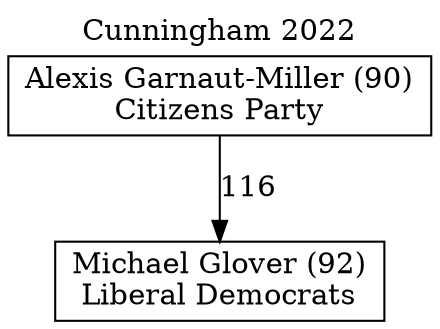 // House preference flow
digraph "Michael Glover (92)_Cunningham_2022" {
	graph [label="Cunningham 2022" labelloc=t mclimit=10]
	node [shape=box]
	"Michael Glover (92)" [label="Michael Glover (92)
Liberal Democrats"]
	"Alexis Garnaut-Miller (90)" [label="Alexis Garnaut-Miller (90)
Citizens Party"]
	"Alexis Garnaut-Miller (90)" -> "Michael Glover (92)" [label=116]
}
